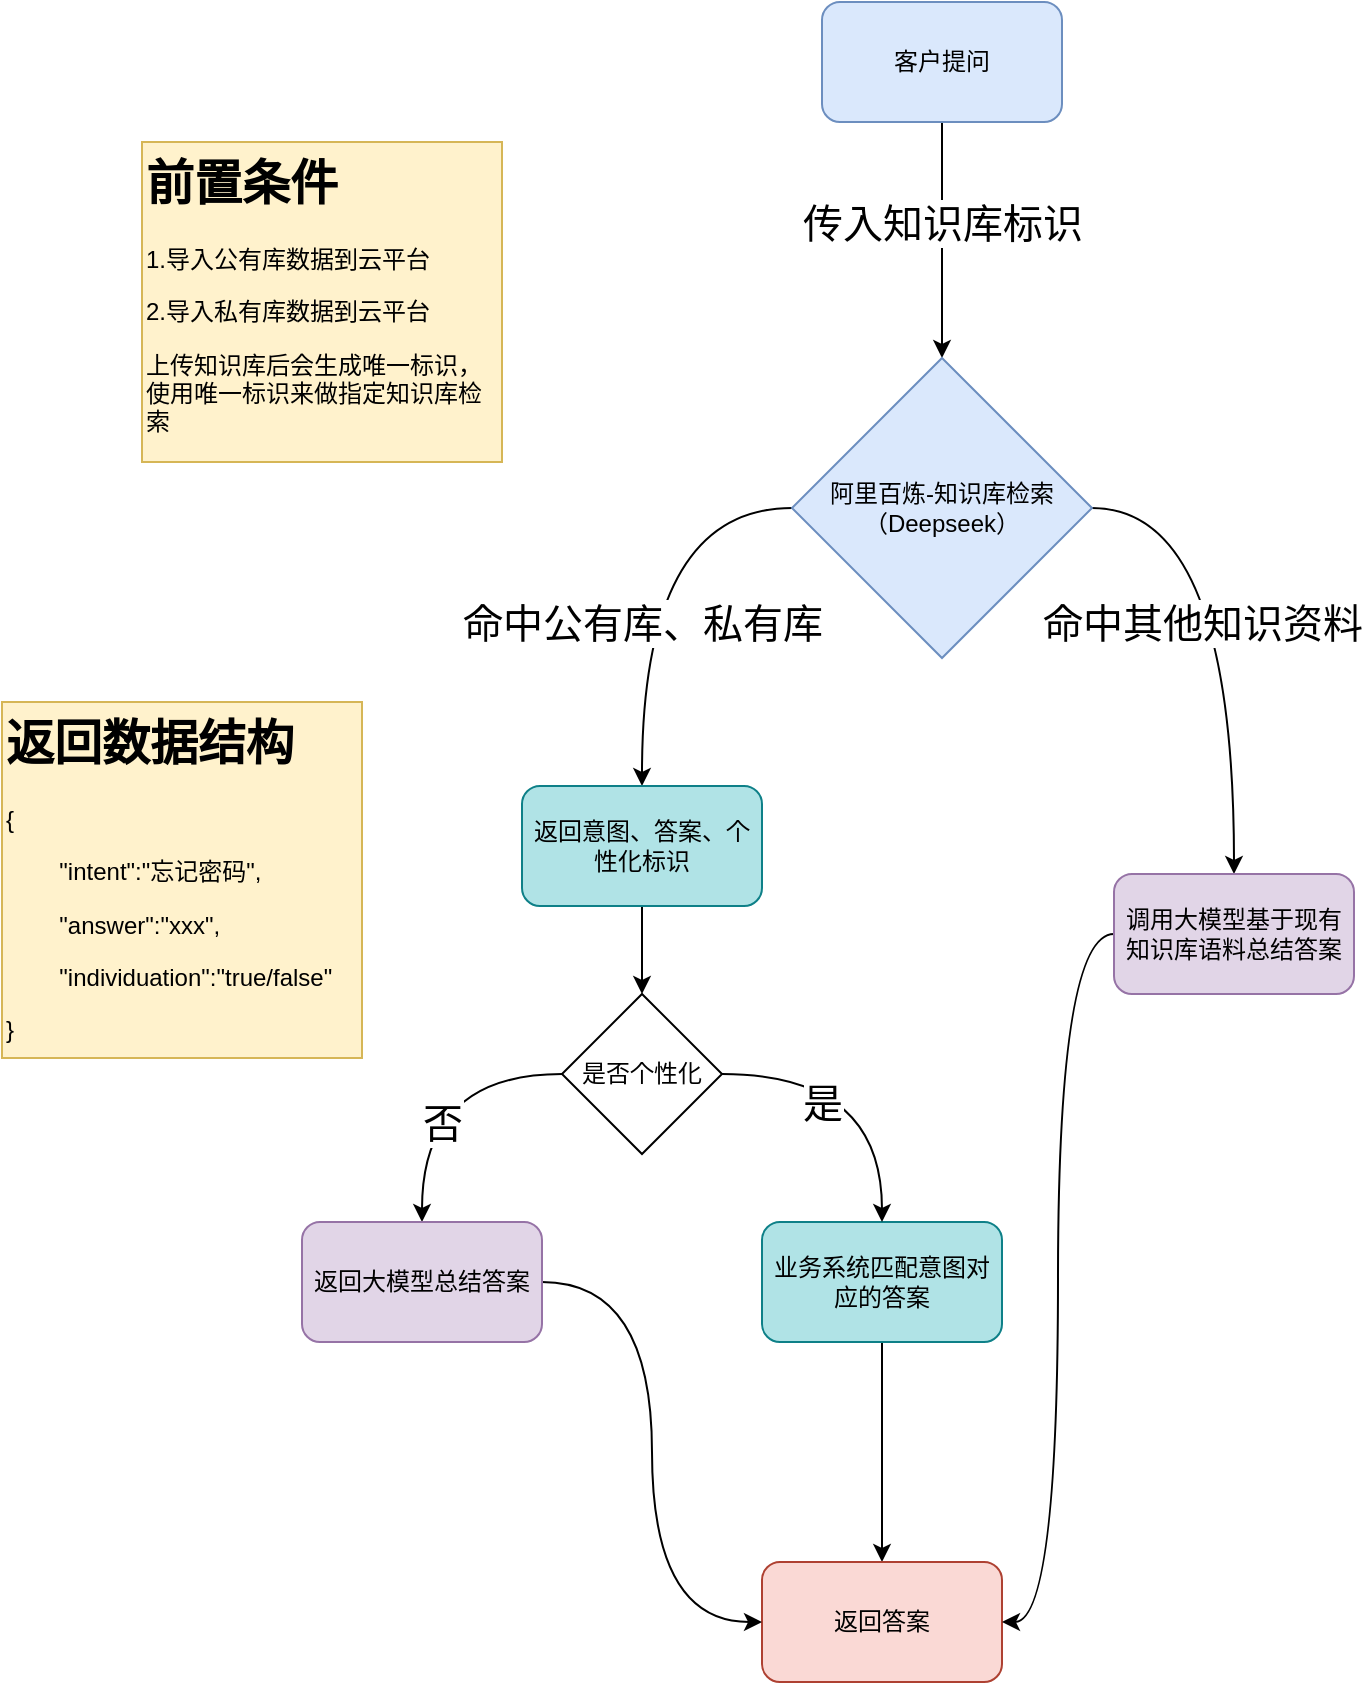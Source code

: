 <mxfile version="26.0.16">
  <diagram name="第 1 页" id="TiLxs6NhTB3eNvwkH9vR">
    <mxGraphModel dx="2261" dy="746" grid="1" gridSize="10" guides="1" tooltips="1" connect="1" arrows="1" fold="1" page="1" pageScale="1" pageWidth="827" pageHeight="1169" math="0" shadow="0">
      <root>
        <mxCell id="0" />
        <mxCell id="1" parent="0" />
        <mxCell id="ZR1nw9gsdPyeDd0E2ywS-8" style="edgeStyle=orthogonalEdgeStyle;rounded=0;orthogonalLoop=1;jettySize=auto;html=1;entryX=0.5;entryY=0;entryDx=0;entryDy=0;" parent="1" source="ZR1nw9gsdPyeDd0E2ywS-1" target="ZR1nw9gsdPyeDd0E2ywS-2" edge="1">
          <mxGeometry relative="1" as="geometry" />
        </mxCell>
        <mxCell id="ZR1nw9gsdPyeDd0E2ywS-15" value="传入知识库标识" style="edgeLabel;html=1;align=center;verticalAlign=middle;resizable=0;points=[];fontSize=20;" parent="ZR1nw9gsdPyeDd0E2ywS-8" vertex="1" connectable="0">
          <mxGeometry x="-0.424" y="2" relative="1" as="geometry">
            <mxPoint x="-2" y="16" as="offset" />
          </mxGeometry>
        </mxCell>
        <mxCell id="ZR1nw9gsdPyeDd0E2ywS-1" value="客户提问" style="rounded=1;whiteSpace=wrap;html=1;fillColor=#dae8fc;strokeColor=#6c8ebf;" parent="1" vertex="1">
          <mxGeometry x="350" y="80" width="120" height="60" as="geometry" />
        </mxCell>
        <mxCell id="ZR1nw9gsdPyeDd0E2ywS-9" style="edgeStyle=orthogonalEdgeStyle;rounded=0;orthogonalLoop=1;jettySize=auto;html=1;entryX=0.5;entryY=0;entryDx=0;entryDy=0;curved=1;" parent="1" source="ZR1nw9gsdPyeDd0E2ywS-2" target="ZR1nw9gsdPyeDd0E2ywS-3" edge="1">
          <mxGeometry relative="1" as="geometry" />
        </mxCell>
        <mxCell id="ZR1nw9gsdPyeDd0E2ywS-18" value="命中公有库、私有库" style="edgeLabel;html=1;align=center;verticalAlign=middle;resizable=0;points=[];fontSize=20;" parent="ZR1nw9gsdPyeDd0E2ywS-9" vertex="1" connectable="0">
          <mxGeometry x="0.028" y="15" relative="1" as="geometry">
            <mxPoint x="-15" y="22" as="offset" />
          </mxGeometry>
        </mxCell>
        <mxCell id="ZR1nw9gsdPyeDd0E2ywS-10" style="edgeStyle=orthogonalEdgeStyle;rounded=0;orthogonalLoop=1;jettySize=auto;html=1;curved=1;" parent="1" source="ZR1nw9gsdPyeDd0E2ywS-2" target="ZR1nw9gsdPyeDd0E2ywS-6" edge="1">
          <mxGeometry relative="1" as="geometry" />
        </mxCell>
        <mxCell id="ZR1nw9gsdPyeDd0E2ywS-2" value="阿里百炼-知识库检索&lt;br&gt;（Deepseek）" style="rhombus;whiteSpace=wrap;html=1;fillColor=#dae8fc;strokeColor=#6c8ebf;" parent="1" vertex="1">
          <mxGeometry x="335" y="258" width="150" height="150" as="geometry" />
        </mxCell>
        <mxCell id="yQJPLgPbVE0vV7vElhEY-5" style="edgeStyle=orthogonalEdgeStyle;rounded=0;orthogonalLoop=1;jettySize=auto;html=1;" edge="1" parent="1" source="ZR1nw9gsdPyeDd0E2ywS-3" target="yQJPLgPbVE0vV7vElhEY-2">
          <mxGeometry relative="1" as="geometry" />
        </mxCell>
        <mxCell id="ZR1nw9gsdPyeDd0E2ywS-3" value="返回意图、答案、个性化标识" style="rounded=1;whiteSpace=wrap;html=1;fillColor=#b0e3e6;strokeColor=#0e8088;" parent="1" vertex="1">
          <mxGeometry x="200" y="472" width="120" height="60" as="geometry" />
        </mxCell>
        <mxCell id="yQJPLgPbVE0vV7vElhEY-3" style="edgeStyle=orthogonalEdgeStyle;rounded=0;orthogonalLoop=1;jettySize=auto;html=1;curved=1;" edge="1" parent="1" source="ZR1nw9gsdPyeDd0E2ywS-4" target="ZR1nw9gsdPyeDd0E2ywS-5">
          <mxGeometry relative="1" as="geometry" />
        </mxCell>
        <mxCell id="ZR1nw9gsdPyeDd0E2ywS-4" value="业务系统匹配意图对应的答案" style="rounded=1;whiteSpace=wrap;html=1;fillColor=#b0e3e6;strokeColor=#0e8088;" parent="1" vertex="1">
          <mxGeometry x="320" y="690" width="120" height="60" as="geometry" />
        </mxCell>
        <mxCell id="ZR1nw9gsdPyeDd0E2ywS-5" value="返回答案" style="rounded=1;whiteSpace=wrap;html=1;fillColor=#fad9d5;strokeColor=#ae4132;" parent="1" vertex="1">
          <mxGeometry x="320" y="860" width="120" height="60" as="geometry" />
        </mxCell>
        <mxCell id="yQJPLgPbVE0vV7vElhEY-4" style="edgeStyle=orthogonalEdgeStyle;rounded=0;orthogonalLoop=1;jettySize=auto;html=1;entryX=1;entryY=0.5;entryDx=0;entryDy=0;curved=1;" edge="1" parent="1" source="ZR1nw9gsdPyeDd0E2ywS-6" target="ZR1nw9gsdPyeDd0E2ywS-5">
          <mxGeometry relative="1" as="geometry" />
        </mxCell>
        <mxCell id="ZR1nw9gsdPyeDd0E2ywS-6" value="调用大模型基于现有知识库语料总结答案" style="rounded=1;whiteSpace=wrap;html=1;fillColor=#e1d5e7;strokeColor=#9673a6;" parent="1" vertex="1">
          <mxGeometry x="496" y="516" width="120" height="60" as="geometry" />
        </mxCell>
        <mxCell id="ZR1nw9gsdPyeDd0E2ywS-14" value="&lt;h1 style=&quot;margin-top: 0px;&quot;&gt;前置条件&lt;/h1&gt;&lt;p&gt;1.导入公有库数据到云平台&lt;/p&gt;&lt;p&gt;2.导入私有库数据到云平台&lt;/p&gt;&lt;p&gt;上传知识库后会生成唯一标识，使用唯一标识来做指定知识库检索&lt;/p&gt;" style="text;html=1;whiteSpace=wrap;overflow=hidden;rounded=0;fillColor=#fff2cc;strokeColor=#d6b656;" parent="1" vertex="1">
          <mxGeometry x="10" y="150" width="180" height="160" as="geometry" />
        </mxCell>
        <mxCell id="ZR1nw9gsdPyeDd0E2ywS-19" value="命中其他知识资料" style="edgeLabel;html=1;align=center;verticalAlign=middle;resizable=0;points=[];fontSize=20;" parent="1" vertex="1" connectable="0">
          <mxGeometry x="540" y="390" as="geometry" />
        </mxCell>
        <mxCell id="yQJPLgPbVE0vV7vElhEY-1" value="&lt;h1 style=&quot;margin-top: 0px;&quot;&gt;返回数据结构&lt;/h1&gt;&lt;p&gt;{&lt;/p&gt;&lt;p&gt;&lt;span style=&quot;white-space: pre;&quot;&gt;&#x9;&lt;/span&gt;&quot;intent&quot;:&quot;忘记密码&quot;,&lt;br&gt;&lt;/p&gt;&lt;p&gt;&lt;span style=&quot;white-space: pre;&quot;&gt;&#x9;&lt;/span&gt;&quot;answer&quot;:&quot;xxx&quot;,&lt;br&gt;&lt;/p&gt;&lt;p&gt;&lt;span style=&quot;white-space: pre;&quot;&gt;&#x9;&lt;/span&gt;&quot;individuation&quot;:&quot;true/false&quot;&lt;/p&gt;&lt;p&gt;}&lt;/p&gt;" style="text;html=1;whiteSpace=wrap;overflow=hidden;rounded=0;fillColor=#fff2cc;strokeColor=#d6b656;" vertex="1" parent="1">
          <mxGeometry x="-60" y="430" width="180" height="178" as="geometry" />
        </mxCell>
        <mxCell id="yQJPLgPbVE0vV7vElhEY-6" style="edgeStyle=orthogonalEdgeStyle;rounded=0;orthogonalLoop=1;jettySize=auto;html=1;curved=1;" edge="1" parent="1" source="yQJPLgPbVE0vV7vElhEY-2" target="ZR1nw9gsdPyeDd0E2ywS-4">
          <mxGeometry relative="1" as="geometry" />
        </mxCell>
        <mxCell id="yQJPLgPbVE0vV7vElhEY-7" value="是" style="edgeLabel;html=1;align=center;verticalAlign=middle;resizable=0;points=[];fontSize=20;" vertex="1" connectable="0" parent="yQJPLgPbVE0vV7vElhEY-6">
          <mxGeometry x="-0.377" y="-6" relative="1" as="geometry">
            <mxPoint x="2" y="8" as="offset" />
          </mxGeometry>
        </mxCell>
        <mxCell id="yQJPLgPbVE0vV7vElhEY-11" value="否" style="edgeStyle=orthogonalEdgeStyle;rounded=0;orthogonalLoop=1;jettySize=auto;html=1;curved=1;fontSize=20;" edge="1" parent="1" source="yQJPLgPbVE0vV7vElhEY-2" target="yQJPLgPbVE0vV7vElhEY-10">
          <mxGeometry x="0.306" y="10" relative="1" as="geometry">
            <mxPoint as="offset" />
          </mxGeometry>
        </mxCell>
        <mxCell id="yQJPLgPbVE0vV7vElhEY-2" value="是否个性化" style="rhombus;whiteSpace=wrap;html=1;" vertex="1" parent="1">
          <mxGeometry x="220" y="576" width="80" height="80" as="geometry" />
        </mxCell>
        <mxCell id="yQJPLgPbVE0vV7vElhEY-12" style="edgeStyle=orthogonalEdgeStyle;rounded=0;orthogonalLoop=1;jettySize=auto;html=1;entryX=0;entryY=0.5;entryDx=0;entryDy=0;curved=1;" edge="1" parent="1" source="yQJPLgPbVE0vV7vElhEY-10" target="ZR1nw9gsdPyeDd0E2ywS-5">
          <mxGeometry relative="1" as="geometry" />
        </mxCell>
        <mxCell id="yQJPLgPbVE0vV7vElhEY-10" value="返回大模型总结答案" style="rounded=1;whiteSpace=wrap;html=1;fillColor=#e1d5e7;strokeColor=#9673a6;" vertex="1" parent="1">
          <mxGeometry x="90" y="690" width="120" height="60" as="geometry" />
        </mxCell>
      </root>
    </mxGraphModel>
  </diagram>
</mxfile>
